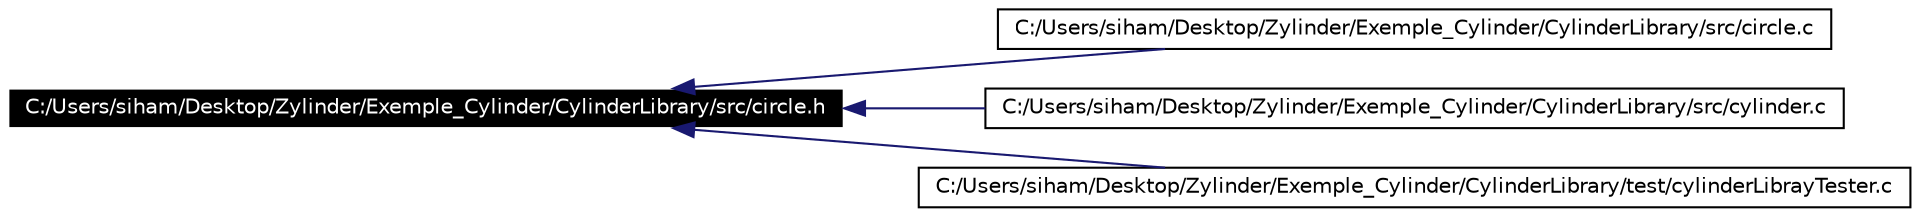 digraph G
{
  edge [fontname="Helvetica",fontsize=10,labelfontname="Helvetica",labelfontsize=10];
  node [fontname="Helvetica",fontsize=10,shape=record];
  rankdir=LR;
  Node1 [label="C:/Users/siham/Desktop/Zylinder/Exemple_Cylinder/CylinderLibrary/src/circle.h",height=0.2,width=0.4,color="white", fillcolor="black", style="filled" fontcolor="white"];
  Node1 -> Node2 [dir=back,color="midnightblue",fontsize=10,style="solid"];
  Node2 [label="C:/Users/siham/Desktop/Zylinder/Exemple_Cylinder/CylinderLibrary/src/circle.c",height=0.2,width=0.4,color="black", fillcolor="white", style="filled",URL="$circle_8c-source.html"];
  Node1 -> Node3 [dir=back,color="midnightblue",fontsize=10,style="solid"];
  Node3 [label="C:/Users/siham/Desktop/Zylinder/Exemple_Cylinder/CylinderLibrary/src/cylinder.c",height=0.2,width=0.4,color="black", fillcolor="white", style="filled",URL="$cylinder_8c-source.html"];
  Node1 -> Node4 [dir=back,color="midnightblue",fontsize=10,style="solid"];
  Node4 [label="C:/Users/siham/Desktop/Zylinder/Exemple_Cylinder/CylinderLibrary/test/cylinderLibrayTester.c",height=0.2,width=0.4,color="black", fillcolor="white", style="filled",URL="$cylinder_libray_tester_8c-source.html"];
}

